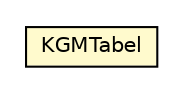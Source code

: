 #!/usr/local/bin/dot
#
# Class diagram 
# Generated by UMLGraph version R5_6-24-gf6e263 (http://www.umlgraph.org/)
#

digraph G {
	edge [fontname="Helvetica",fontsize=10,labelfontname="Helvetica",labelfontsize=10];
	node [fontname="Helvetica",fontsize=10,shape=plaintext];
	nodesep=0.25;
	ranksep=0.5;
	// nl.egem.stuf.sector.bg._0204.KGMTabel
	c99192 [label=<<table title="nl.egem.stuf.sector.bg._0204.KGMTabel" border="0" cellborder="1" cellspacing="0" cellpadding="2" port="p" bgcolor="lemonChiffon" href="./KGMTabel.html">
		<tr><td><table border="0" cellspacing="0" cellpadding="1">
<tr><td align="center" balign="center"> KGMTabel </td></tr>
		</table></td></tr>
		</table>>, URL="./KGMTabel.html", fontname="Helvetica", fontcolor="black", fontsize=10.0];
}

